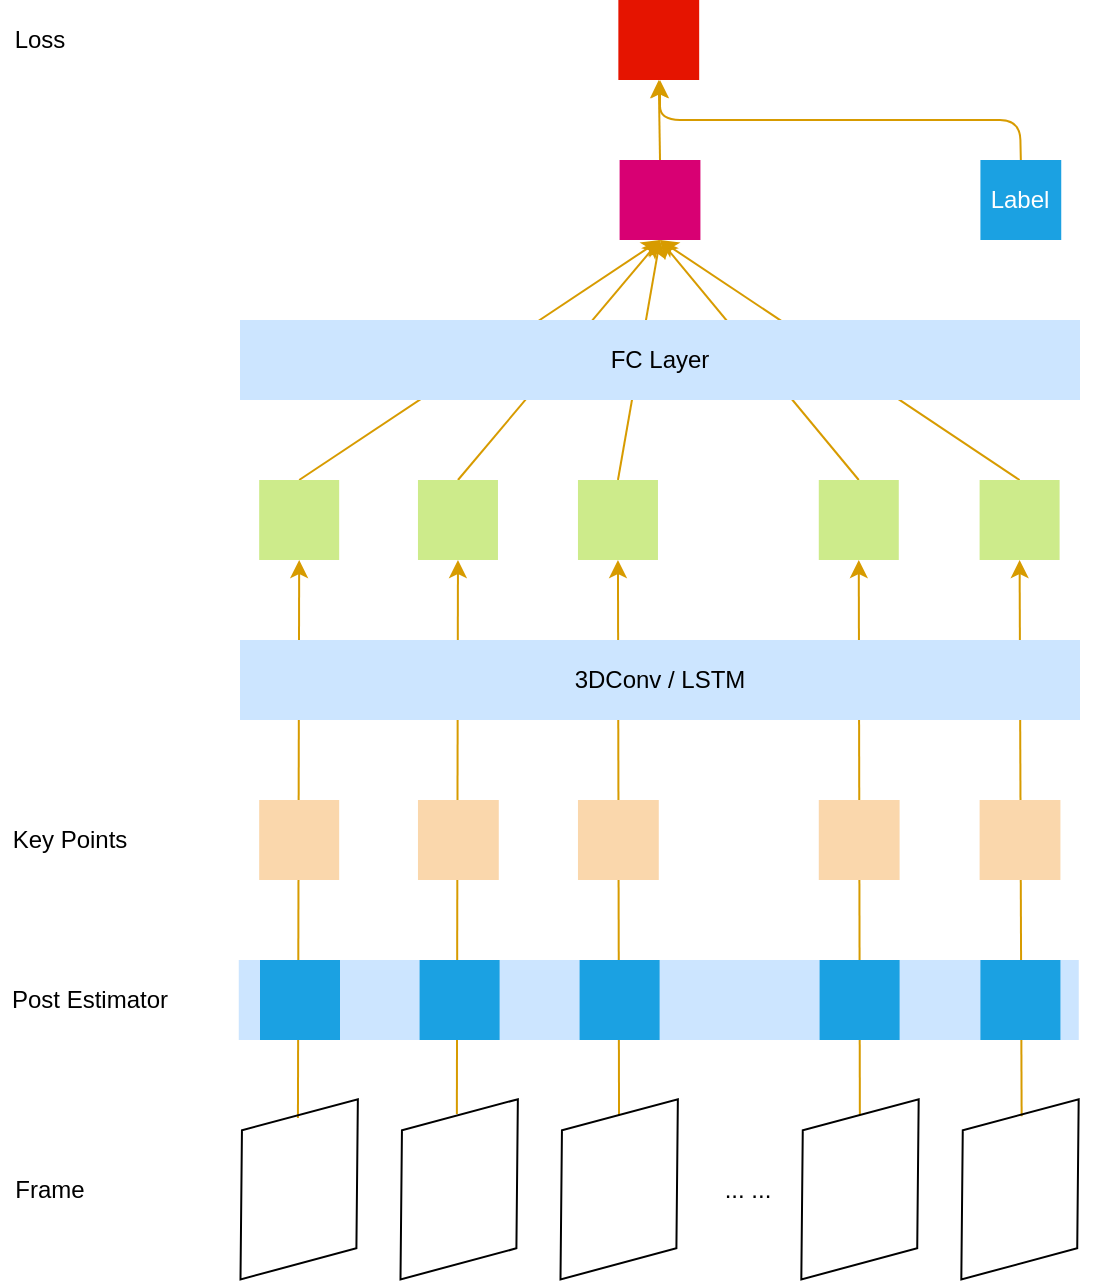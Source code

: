 <mxfile version="14.4.5" type="github">
  <diagram id="5MkGMv6Y1HEqlNQxMuo1" name="Page-1">
    <mxGraphModel dx="1108" dy="716" grid="1" gridSize="10" guides="1" tooltips="1" connect="1" arrows="1" fold="1" page="1" pageScale="1" pageWidth="827" pageHeight="1169" math="0" shadow="0">
      <root>
        <mxCell id="0" />
        <mxCell id="1" parent="0" />
        <mxCell id="BxkjBt4UmG9wIrMvEC-U-59" value="" style="rounded=0;whiteSpace=wrap;html=1;fillColor=#cce5ff;strokeColor=none;" vertex="1" parent="1">
          <mxGeometry x="239.38" y="520" width="420" height="40" as="geometry" />
        </mxCell>
        <mxCell id="BxkjBt4UmG9wIrMvEC-U-54" value="" style="endArrow=classic;html=1;fillColor=#ffe6cc;strokeColor=#d79b00;exitX=0.5;exitY=0;exitDx=0;exitDy=0;" edge="1" parent="1" source="BxkjBt4UmG9wIrMvEC-U-35">
          <mxGeometry width="50" height="50" relative="1" as="geometry">
            <mxPoint x="448.98" y="300" as="sourcePoint" />
            <mxPoint x="450" y="160" as="targetPoint" />
          </mxGeometry>
        </mxCell>
        <mxCell id="BxkjBt4UmG9wIrMvEC-U-53" value="" style="endArrow=classic;html=1;fillColor=#ffe6cc;strokeColor=#d79b00;exitX=0.5;exitY=0;exitDx=0;exitDy=0;entryX=0.5;entryY=1;entryDx=0;entryDy=0;" edge="1" parent="1" source="BxkjBt4UmG9wIrMvEC-U-34" target="BxkjBt4UmG9wIrMvEC-U-49">
          <mxGeometry width="50" height="50" relative="1" as="geometry">
            <mxPoint x="438.98" y="290" as="sourcePoint" />
            <mxPoint x="460" y="170" as="targetPoint" />
          </mxGeometry>
        </mxCell>
        <mxCell id="BxkjBt4UmG9wIrMvEC-U-52" value="" style="endArrow=classic;html=1;fillColor=#ffe6cc;strokeColor=#d79b00;exitX=0.5;exitY=0;exitDx=0;exitDy=0;" edge="1" parent="1" source="BxkjBt4UmG9wIrMvEC-U-33">
          <mxGeometry width="50" height="50" relative="1" as="geometry">
            <mxPoint x="650" y="190" as="sourcePoint" />
            <mxPoint x="450" y="160" as="targetPoint" />
          </mxGeometry>
        </mxCell>
        <mxCell id="BxkjBt4UmG9wIrMvEC-U-51" value="" style="endArrow=classic;html=1;exitX=0.5;exitY=0;exitDx=0;exitDy=0;fillColor=#ffe6cc;strokeColor=#d79b00;" edge="1" parent="1" source="BxkjBt4UmG9wIrMvEC-U-32">
          <mxGeometry width="50" height="50" relative="1" as="geometry">
            <mxPoint x="279.59" y="290" as="sourcePoint" />
            <mxPoint x="450" y="160" as="targetPoint" />
          </mxGeometry>
        </mxCell>
        <mxCell id="BxkjBt4UmG9wIrMvEC-U-50" value="" style="endArrow=classic;html=1;exitX=0.5;exitY=0;exitDx=0;exitDy=0;entryX=0.5;entryY=1;entryDx=0;entryDy=0;fillColor=#ffe6cc;strokeColor=#d79b00;" edge="1" parent="1" source="BxkjBt4UmG9wIrMvEC-U-28" target="BxkjBt4UmG9wIrMvEC-U-49">
          <mxGeometry width="50" height="50" relative="1" as="geometry">
            <mxPoint x="278.975" y="608.976" as="sourcePoint" />
            <mxPoint x="279.59" y="330" as="targetPoint" />
          </mxGeometry>
        </mxCell>
        <mxCell id="BxkjBt4UmG9wIrMvEC-U-38" value="" style="endArrow=classic;html=1;exitX=0.608;exitY=-0.011;exitDx=0;exitDy=0;exitPerimeter=0;entryX=0.5;entryY=1;entryDx=0;entryDy=0;fillColor=#ffe6cc;strokeColor=#d79b00;" edge="1" parent="1" source="BxkjBt4UmG9wIrMvEC-U-5" target="BxkjBt4UmG9wIrMvEC-U-32">
          <mxGeometry width="50" height="50" relative="1" as="geometry">
            <mxPoint x="278.975" y="608.976" as="sourcePoint" />
            <mxPoint x="280" y="290" as="targetPoint" />
          </mxGeometry>
        </mxCell>
        <mxCell id="BxkjBt4UmG9wIrMvEC-U-39" value="" style="endArrow=classic;html=1;entryX=0.5;entryY=1;entryDx=0;entryDy=0;fillColor=#ffe6cc;strokeColor=#d79b00;" edge="1" parent="1" source="BxkjBt4UmG9wIrMvEC-U-6" target="BxkjBt4UmG9wIrMvEC-U-33">
          <mxGeometry width="50" height="50" relative="1" as="geometry">
            <mxPoint x="288.975" y="618.976" as="sourcePoint" />
            <mxPoint x="290" y="300" as="targetPoint" />
          </mxGeometry>
        </mxCell>
        <mxCell id="BxkjBt4UmG9wIrMvEC-U-40" value="" style="endArrow=classic;html=1;entryX=0.5;entryY=1;entryDx=0;entryDy=0;fillColor=#ffe6cc;strokeColor=#d79b00;" edge="1" parent="1" source="BxkjBt4UmG9wIrMvEC-U-7" target="BxkjBt4UmG9wIrMvEC-U-34">
          <mxGeometry width="50" height="50" relative="1" as="geometry">
            <mxPoint x="298.975" y="628.976" as="sourcePoint" />
            <mxPoint x="300" y="310" as="targetPoint" />
          </mxGeometry>
        </mxCell>
        <mxCell id="BxkjBt4UmG9wIrMvEC-U-41" value="" style="endArrow=classic;html=1;exitX=0.628;exitY=0.012;exitDx=0;exitDy=0;exitPerimeter=0;entryX=0.5;entryY=1;entryDx=0;entryDy=0;fillColor=#ffe6cc;strokeColor=#d79b00;" edge="1" parent="1" source="BxkjBt4UmG9wIrMvEC-U-8" target="BxkjBt4UmG9wIrMvEC-U-35">
          <mxGeometry width="50" height="50" relative="1" as="geometry">
            <mxPoint x="308.975" y="638.976" as="sourcePoint" />
            <mxPoint x="310" y="320" as="targetPoint" />
          </mxGeometry>
        </mxCell>
        <mxCell id="BxkjBt4UmG9wIrMvEC-U-37" value="" style="endArrow=classic;html=1;exitX=0.608;exitY=0.018;exitDx=0;exitDy=0;exitPerimeter=0;entryX=0.5;entryY=1;entryDx=0;entryDy=0;fillColor=#ffe6cc;strokeColor=#d79b00;" edge="1" parent="1" source="BxkjBt4UmG9wIrMvEC-U-3" target="BxkjBt4UmG9wIrMvEC-U-28">
          <mxGeometry width="50" height="50" relative="1" as="geometry">
            <mxPoint x="300" y="450" as="sourcePoint" />
            <mxPoint x="350" y="400" as="targetPoint" />
          </mxGeometry>
        </mxCell>
        <mxCell id="BxkjBt4UmG9wIrMvEC-U-3" value="" style="shape=parallelogram;perimeter=parallelogramPerimeter;whiteSpace=wrap;html=1;fixedSize=1;fillColor=none;rotation=-15;" vertex="1" parent="1">
          <mxGeometry x="229.59" y="598.74" width="80" height="71.83" as="geometry" />
        </mxCell>
        <mxCell id="BxkjBt4UmG9wIrMvEC-U-5" value="" style="shape=parallelogram;perimeter=parallelogramPerimeter;whiteSpace=wrap;html=1;fixedSize=1;fillColor=none;rotation=-15;" vertex="1" parent="1">
          <mxGeometry x="309.59" y="598.74" width="80" height="71.83" as="geometry" />
        </mxCell>
        <mxCell id="BxkjBt4UmG9wIrMvEC-U-6" value="" style="shape=parallelogram;perimeter=parallelogramPerimeter;whiteSpace=wrap;html=1;fixedSize=1;fillColor=none;rotation=-15;" vertex="1" parent="1">
          <mxGeometry x="389.59" y="598.74" width="80" height="71.83" as="geometry" />
        </mxCell>
        <mxCell id="BxkjBt4UmG9wIrMvEC-U-7" value="" style="shape=parallelogram;perimeter=parallelogramPerimeter;whiteSpace=wrap;html=1;fixedSize=1;fillColor=none;rotation=-15;" vertex="1" parent="1">
          <mxGeometry x="510" y="598.74" width="80" height="71.83" as="geometry" />
        </mxCell>
        <mxCell id="BxkjBt4UmG9wIrMvEC-U-8" value="" style="shape=parallelogram;perimeter=parallelogramPerimeter;whiteSpace=wrap;html=1;fixedSize=1;fillColor=none;rotation=-15;" vertex="1" parent="1">
          <mxGeometry x="590" y="598.74" width="80" height="71.83" as="geometry" />
        </mxCell>
        <mxCell id="BxkjBt4UmG9wIrMvEC-U-9" value="... ..." style="text;html=1;strokeColor=none;fillColor=none;align=center;verticalAlign=middle;whiteSpace=wrap;rounded=0;" vertex="1" parent="1">
          <mxGeometry x="474" y="624.65" width="40" height="20" as="geometry" />
        </mxCell>
        <mxCell id="BxkjBt4UmG9wIrMvEC-U-10" value="" style="rounded=0;whiteSpace=wrap;html=1;fillColor=#1ba1e2;fontColor=#ffffff;strokeColor=none;" vertex="1" parent="1">
          <mxGeometry x="250" y="520" width="40" height="40" as="geometry" />
        </mxCell>
        <mxCell id="BxkjBt4UmG9wIrMvEC-U-18" value="Frame" style="text;html=1;strokeColor=none;fillColor=none;align=center;verticalAlign=middle;whiteSpace=wrap;rounded=0;" vertex="1" parent="1">
          <mxGeometry x="120" y="624.65" width="50" height="20" as="geometry" />
        </mxCell>
        <mxCell id="BxkjBt4UmG9wIrMvEC-U-20" value="Post Estimator" style="text;html=1;strokeColor=none;fillColor=none;align=center;verticalAlign=middle;whiteSpace=wrap;rounded=0;" vertex="1" parent="1">
          <mxGeometry x="120" y="530" width="90" height="20" as="geometry" />
        </mxCell>
        <mxCell id="BxkjBt4UmG9wIrMvEC-U-21" value="" style="rounded=0;whiteSpace=wrap;html=1;fillColor=#fad7ac;strokeColor=none;" vertex="1" parent="1">
          <mxGeometry x="249.59" y="440" width="40" height="40" as="geometry" />
        </mxCell>
        <mxCell id="BxkjBt4UmG9wIrMvEC-U-22" value="Key Points" style="text;html=1;strokeColor=none;fillColor=none;align=center;verticalAlign=middle;whiteSpace=wrap;rounded=0;" vertex="1" parent="1">
          <mxGeometry x="120" y="450" width="70" height="20" as="geometry" />
        </mxCell>
        <mxCell id="BxkjBt4UmG9wIrMvEC-U-23" value="" style="rounded=0;whiteSpace=wrap;html=1;fillColor=#fad7ac;strokeColor=none;" vertex="1" parent="1">
          <mxGeometry x="328.98" y="440" width="40.41" height="40" as="geometry" />
        </mxCell>
        <mxCell id="BxkjBt4UmG9wIrMvEC-U-27" value="3DConv / LSTM" style="rounded=0;whiteSpace=wrap;html=1;fillColor=#cce5ff;strokeColor=none;" vertex="1" parent="1">
          <mxGeometry x="240" y="360" width="420" height="40" as="geometry" />
        </mxCell>
        <mxCell id="BxkjBt4UmG9wIrMvEC-U-28" value="" style="rounded=0;whiteSpace=wrap;html=1;fillColor=#cdeb8b;strokeColor=none;" vertex="1" parent="1">
          <mxGeometry x="249.59" y="280" width="40" height="40" as="geometry" />
        </mxCell>
        <mxCell id="BxkjBt4UmG9wIrMvEC-U-29" value="" style="rounded=0;whiteSpace=wrap;html=1;fillColor=#fad7ac;strokeColor=none;" vertex="1" parent="1">
          <mxGeometry x="408.98" y="440" width="40.41" height="40" as="geometry" />
        </mxCell>
        <mxCell id="BxkjBt4UmG9wIrMvEC-U-30" value="" style="rounded=0;whiteSpace=wrap;html=1;fillColor=#fad7ac;strokeColor=none;" vertex="1" parent="1">
          <mxGeometry x="529.39" y="440" width="40.41" height="40" as="geometry" />
        </mxCell>
        <mxCell id="BxkjBt4UmG9wIrMvEC-U-31" value="" style="rounded=0;whiteSpace=wrap;html=1;fillColor=#fad7ac;strokeColor=none;" vertex="1" parent="1">
          <mxGeometry x="609.8" y="440" width="40.41" height="40" as="geometry" />
        </mxCell>
        <mxCell id="BxkjBt4UmG9wIrMvEC-U-32" value="" style="rounded=0;whiteSpace=wrap;html=1;fillColor=#cdeb8b;strokeColor=none;" vertex="1" parent="1">
          <mxGeometry x="328.98" y="280" width="40" height="40" as="geometry" />
        </mxCell>
        <mxCell id="BxkjBt4UmG9wIrMvEC-U-33" value="" style="rounded=0;whiteSpace=wrap;html=1;fillColor=#cdeb8b;strokeColor=none;" vertex="1" parent="1">
          <mxGeometry x="408.98" y="280" width="40" height="40" as="geometry" />
        </mxCell>
        <mxCell id="BxkjBt4UmG9wIrMvEC-U-34" value="" style="rounded=0;whiteSpace=wrap;html=1;fillColor=#cdeb8b;strokeColor=none;" vertex="1" parent="1">
          <mxGeometry x="529.39" y="280" width="40" height="40" as="geometry" />
        </mxCell>
        <mxCell id="BxkjBt4UmG9wIrMvEC-U-35" value="" style="rounded=0;whiteSpace=wrap;html=1;fillColor=#cdeb8b;strokeColor=none;" vertex="1" parent="1">
          <mxGeometry x="609.8" y="280" width="40" height="40" as="geometry" />
        </mxCell>
        <mxCell id="BxkjBt4UmG9wIrMvEC-U-36" value="FC Layer" style="rounded=0;whiteSpace=wrap;html=1;fillColor=#cce5ff;strokeColor=none;" vertex="1" parent="1">
          <mxGeometry x="240" y="200" width="420" height="40" as="geometry" />
        </mxCell>
        <mxCell id="BxkjBt4UmG9wIrMvEC-U-43" value="" style="rounded=0;whiteSpace=wrap;html=1;fillColor=#1ba1e2;fontColor=#ffffff;strokeColor=none;" vertex="1" parent="1">
          <mxGeometry x="329.8" y="520" width="40" height="40" as="geometry" />
        </mxCell>
        <mxCell id="BxkjBt4UmG9wIrMvEC-U-45" value="" style="rounded=0;whiteSpace=wrap;html=1;fillColor=#1ba1e2;fontColor=#ffffff;strokeColor=none;" vertex="1" parent="1">
          <mxGeometry x="409.8" y="520" width="40" height="40" as="geometry" />
        </mxCell>
        <mxCell id="BxkjBt4UmG9wIrMvEC-U-46" value="" style="rounded=0;whiteSpace=wrap;html=1;fillColor=#1ba1e2;fontColor=#ffffff;strokeColor=none;" vertex="1" parent="1">
          <mxGeometry x="529.8" y="520" width="40" height="40" as="geometry" />
        </mxCell>
        <mxCell id="BxkjBt4UmG9wIrMvEC-U-47" value="" style="rounded=0;whiteSpace=wrap;html=1;fillColor=#1ba1e2;fontColor=#ffffff;strokeColor=none;" vertex="1" parent="1">
          <mxGeometry x="610.21" y="520" width="40" height="40" as="geometry" />
        </mxCell>
        <mxCell id="BxkjBt4UmG9wIrMvEC-U-48" value="Label" style="rounded=0;whiteSpace=wrap;html=1;fillColor=#1ba1e2;fontColor=#ffffff;strokeColor=none;" vertex="1" parent="1">
          <mxGeometry x="610.21" y="120" width="40.41" height="40" as="geometry" />
        </mxCell>
        <mxCell id="BxkjBt4UmG9wIrMvEC-U-49" value="" style="rounded=0;whiteSpace=wrap;html=1;fillColor=#d80073;fontColor=#ffffff;strokeColor=none;" vertex="1" parent="1">
          <mxGeometry x="429.8" y="120" width="40.41" height="40" as="geometry" />
        </mxCell>
        <mxCell id="BxkjBt4UmG9wIrMvEC-U-55" value="" style="rounded=0;whiteSpace=wrap;html=1;fillColor=#e51400;fontColor=#ffffff;strokeColor=none;" vertex="1" parent="1">
          <mxGeometry x="429.18" y="40" width="40.41" height="40" as="geometry" />
        </mxCell>
        <mxCell id="BxkjBt4UmG9wIrMvEC-U-56" value="Loss" style="text;html=1;strokeColor=none;fillColor=none;align=center;verticalAlign=middle;whiteSpace=wrap;rounded=0;" vertex="1" parent="1">
          <mxGeometry x="120" y="50" width="40" height="20" as="geometry" />
        </mxCell>
        <mxCell id="BxkjBt4UmG9wIrMvEC-U-57" value="" style="endArrow=classic;html=1;exitX=0.5;exitY=0;exitDx=0;exitDy=0;entryX=0.5;entryY=1;entryDx=0;entryDy=0;fillColor=#ffe6cc;strokeColor=#d79b00;" edge="1" parent="1" source="BxkjBt4UmG9wIrMvEC-U-49" target="BxkjBt4UmG9wIrMvEC-U-55">
          <mxGeometry width="50" height="50" relative="1" as="geometry">
            <mxPoint x="279.59" y="290" as="sourcePoint" />
            <mxPoint x="460.005" y="170" as="targetPoint" />
          </mxGeometry>
        </mxCell>
        <mxCell id="BxkjBt4UmG9wIrMvEC-U-58" value="" style="endArrow=classic;html=1;exitX=0.5;exitY=0;exitDx=0;exitDy=0;fillColor=#ffe6cc;strokeColor=#d79b00;" edge="1" parent="1" source="BxkjBt4UmG9wIrMvEC-U-48">
          <mxGeometry width="50" height="50" relative="1" as="geometry">
            <mxPoint x="460.005" y="130" as="sourcePoint" />
            <mxPoint x="450" y="80" as="targetPoint" />
            <Array as="points">
              <mxPoint x="630" y="100" />
              <mxPoint x="450" y="100" />
            </Array>
          </mxGeometry>
        </mxCell>
      </root>
    </mxGraphModel>
  </diagram>
</mxfile>
